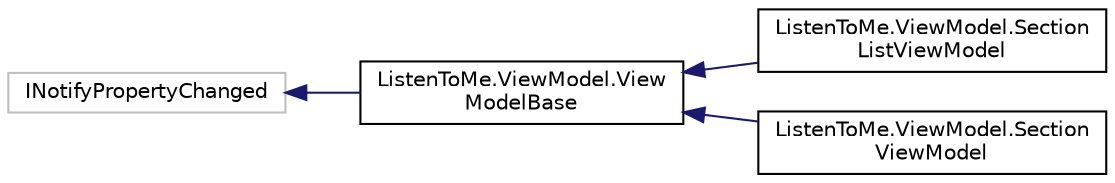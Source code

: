 digraph "Graphical Class Hierarchy"
{
  edge [fontname="Helvetica",fontsize="10",labelfontname="Helvetica",labelfontsize="10"];
  node [fontname="Helvetica",fontsize="10",shape=record];
  rankdir="LR";
  Node11 [label="INotifyPropertyChanged",height=0.2,width=0.4,color="grey75", fillcolor="white", style="filled"];
  Node11 -> Node0 [dir="back",color="midnightblue",fontsize="10",style="solid",fontname="Helvetica"];
  Node0 [label="ListenToMe.ViewModel.View\lModelBase",height=0.2,width=0.4,color="black", fillcolor="white", style="filled",URL="$class_listen_to_me_1_1_view_model_1_1_view_model_base.html",tooltip="Base class for all view models. Contains the common implementation of INotifyPropertyChanged and the ..."];
  Node0 -> Node1 [dir="back",color="midnightblue",fontsize="10",style="solid",fontname="Helvetica"];
  Node1 [label="ListenToMe.ViewModel.Section\lListViewModel",height=0.2,width=0.4,color="black", fillcolor="white", style="filled",URL="$class_listen_to_me_1_1_view_model_1_1_section_list_view_model.html",tooltip="View Model controlling the behavior of a List view of Sections "];
  Node0 -> Node2 [dir="back",color="midnightblue",fontsize="10",style="solid",fontname="Helvetica"];
  Node2 [label="ListenToMe.ViewModel.Section\lViewModel",height=0.2,width=0.4,color="black", fillcolor="white", style="filled",URL="$class_listen_to_me_1_1_view_model_1_1_section_view_model.html",tooltip="View Model associated with SectionDetails.xaml. Provides access to an individual Section, and Commands for saving new, updating existing, and deleting Sections. Is able to both create brand new Sections, and edit existing Sections, hiding buttons that should not be accessible in some cases. "];
}
